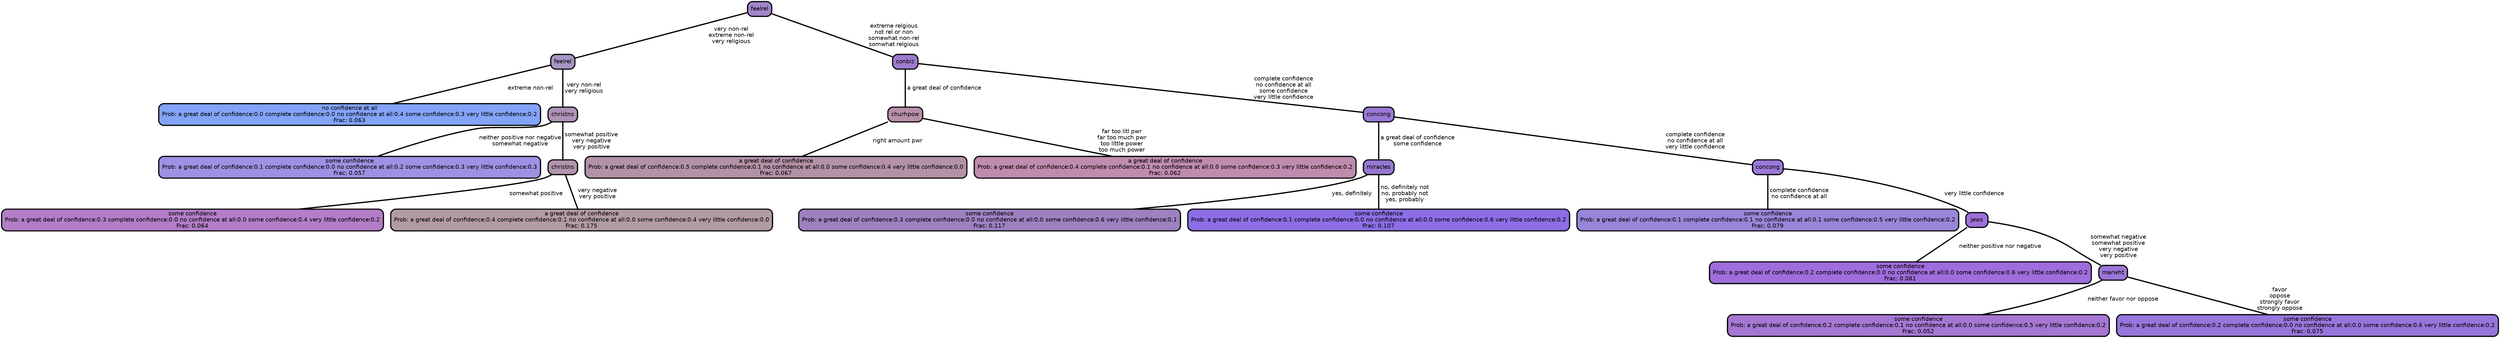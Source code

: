 graph Tree {
node [shape=box, style="filled, rounded",color="black",penwidth="3",fontcolor="black",                 fontname=helvetica] ;
graph [ranksep="0 equally", splines=straight,                 bgcolor=transparent, dpi=200] ;
edge [fontname=helvetica, color=black] ;
0 [label="no confidence at all
Prob: a great deal of confidence:0.0 complete confidence:0.0 no confidence at all:0.4 some confidence:0.3 very little confidence:0.2
Frac: 0.063", fillcolor="#83a3f9"] ;
1 [label="feelrel", fillcolor="#a796c2"] ;
2 [label="some confidence
Prob: a great deal of confidence:0.1 complete confidence:0.0 no confidence at all:0.2 some confidence:0.3 very little confidence:0.3
Frac: 0.057", fillcolor="#9e91e3"] ;
3 [label="christns", fillcolor="#ae93b7"] ;
4 [label="some confidence
Prob: a great deal of confidence:0.3 complete confidence:0.0 no confidence at all:0.0 some confidence:0.4 very little confidence:0.2
Frac: 0.064", fillcolor="#b37dc8"] ;
5 [label="christns", fillcolor="#b294ac"] ;
6 [label="a great deal of confidence
Prob: a great deal of confidence:0.4 complete confidence:0.1 no confidence at all:0.0 some confidence:0.4 very little confidence:0.0
Frac: 0.175", fillcolor="#b29ca2"] ;
7 [label="feelrel", fillcolor="#a286c9"] ;
8 [label="a great deal of confidence
Prob: a great deal of confidence:0.5 complete confidence:0.1 no confidence at all:0.0 some confidence:0.4 very little confidence:0.0
Frac: 0.067", fillcolor="#b391a6"] ;
9 [label="churhpow", fillcolor="#b98faa"] ;
10 [label="a great deal of confidence
Prob: a great deal of confidence:0.4 complete confidence:0.1 no confidence at all:0.0 some confidence:0.3 very little confidence:0.2
Frac: 0.062", fillcolor="#bf8caf"] ;
11 [label="conbiz", fillcolor="#9f7ccd"] ;
12 [label="some confidence
Prob: a great deal of confidence:0.3 complete confidence:0.0 no confidence at all:0.0 some confidence:0.6 very little confidence:0.1
Frac: 0.117", fillcolor="#9d81c1"] ;
13 [label="miracles", fillcolor="#9578d2"] ;
14 [label="some confidence
Prob: a great deal of confidence:0.1 complete confidence:0.0 no confidence at all:0.0 some confidence:0.6 very little confidence:0.2
Frac: 0.107", fillcolor="#8c6ee6"] ;
15 [label="concong", fillcolor="#9978d6"] ;
16 [label="some confidence
Prob: a great deal of confidence:0.1 complete confidence:0.1 no confidence at all:0.1 some confidence:0.5 very little confidence:0.2
Frac: 0.079", fillcolor="#9986d8"] ;
17 [label="concong", fillcolor="#9c78d9"] ;
18 [label="some confidence
Prob: a great deal of confidence:0.2 complete confidence:0.0 no confidence at all:0.0 some confidence:0.6 very little confidence:0.2
Frac: 0.081", fillcolor="#9f6ddc"] ;
19 [label="jews", fillcolor="#9d72d9"] ;
20 [label="some confidence
Prob: a great deal of confidence:0.2 complete confidence:0.1 no confidence at all:0.0 some confidence:0.5 very little confidence:0.2
Frac: 0.052", fillcolor="#a577d2"] ;
21 [label="marwht", fillcolor="#9c76d7"] ;
22 [label="some confidence
Prob: a great deal of confidence:0.2 complete confidence:0.0 no confidence at all:0.0 some confidence:0.6 very little confidence:0.2
Frac: 0.075", fillcolor="#9775db"] ;
1 -- 0 [label=" extreme non-rel",penwidth=3] ;
1 -- 3 [label=" very non-rel\n very religious",penwidth=3] ;
3 -- 2 [label=" neither positive nor negative\n somewhat negative",penwidth=3] ;
3 -- 5 [label=" somewhat positive\n very negative\n very positive",penwidth=3] ;
5 -- 4 [label=" somewhat positive",penwidth=3] ;
5 -- 6 [label=" very negative\n very positive",penwidth=3] ;
7 -- 1 [label=" very non-rel\n extreme non-rel\n very religious",penwidth=3] ;
7 -- 11 [label=" extreme relgious\n not rel or non\n somewhat non-rel\n somwhat relgious",penwidth=3] ;
9 -- 8 [label=" right amount pwr",penwidth=3] ;
9 -- 10 [label=" far too litl pwr\n far too much pwr\n too little power\n too much power",penwidth=3] ;
11 -- 9 [label=" a great deal of confidence",penwidth=3] ;
11 -- 15 [label=" complete confidence\n no confidence at all\n some confidence\n very little confidence",penwidth=3] ;
13 -- 12 [label=" yes, definitely",penwidth=3] ;
13 -- 14 [label=" no, definitely not\n no, probably not\n yes, probably",penwidth=3] ;
15 -- 13 [label=" a great deal of confidence\n some confidence",penwidth=3] ;
15 -- 17 [label=" complete confidence\n no confidence at all\n very little confidence",penwidth=3] ;
17 -- 16 [label=" complete confidence\n no confidence at all",penwidth=3] ;
17 -- 19 [label=" very little confidence",penwidth=3] ;
19 -- 18 [label=" neither positive nor negative",penwidth=3] ;
19 -- 21 [label=" somewhat negative\n somewhat positive\n very negative\n very positive",penwidth=3] ;
21 -- 20 [label=" neither favor nor oppose",penwidth=3] ;
21 -- 22 [label=" favor\n oppose\n strongly favor\n strongly oppose",penwidth=3] ;
{rank = same;}}